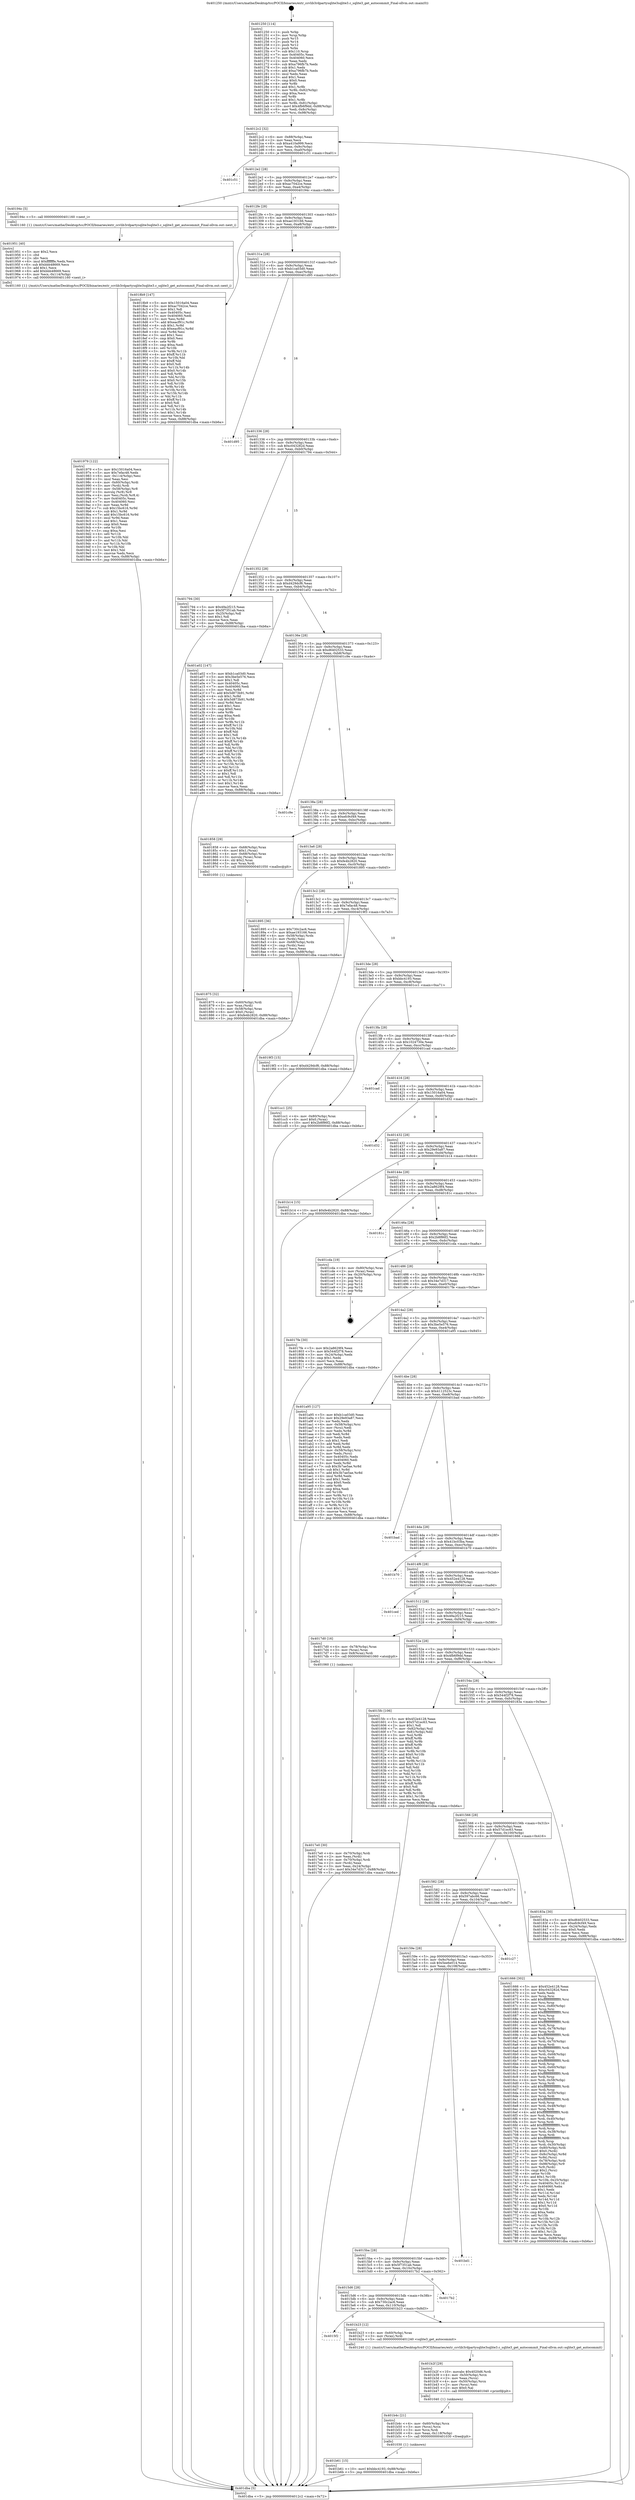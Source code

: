 digraph "0x401250" {
  label = "0x401250 (/mnt/c/Users/mathe/Desktop/tcc/POCII/binaries/extr_ccvlib3rdpartysqlite3sqlite3.c_sqlite3_get_autocommit_Final-ollvm.out::main(0))"
  labelloc = "t"
  node[shape=record]

  Entry [label="",width=0.3,height=0.3,shape=circle,fillcolor=black,style=filled]
  "0x4012c2" [label="{
     0x4012c2 [32]\l
     | [instrs]\l
     &nbsp;&nbsp;0x4012c2 \<+6\>: mov -0x88(%rbp),%eax\l
     &nbsp;&nbsp;0x4012c8 \<+2\>: mov %eax,%ecx\l
     &nbsp;&nbsp;0x4012ca \<+6\>: sub $0xa410a999,%ecx\l
     &nbsp;&nbsp;0x4012d0 \<+6\>: mov %eax,-0x9c(%rbp)\l
     &nbsp;&nbsp;0x4012d6 \<+6\>: mov %ecx,-0xa0(%rbp)\l
     &nbsp;&nbsp;0x4012dc \<+6\>: je 0000000000401c51 \<main+0xa01\>\l
  }"]
  "0x401c51" [label="{
     0x401c51\l
  }", style=dashed]
  "0x4012e2" [label="{
     0x4012e2 [28]\l
     | [instrs]\l
     &nbsp;&nbsp;0x4012e2 \<+5\>: jmp 00000000004012e7 \<main+0x97\>\l
     &nbsp;&nbsp;0x4012e7 \<+6\>: mov -0x9c(%rbp),%eax\l
     &nbsp;&nbsp;0x4012ed \<+5\>: sub $0xac7042ce,%eax\l
     &nbsp;&nbsp;0x4012f2 \<+6\>: mov %eax,-0xa4(%rbp)\l
     &nbsp;&nbsp;0x4012f8 \<+6\>: je 000000000040194c \<main+0x6fc\>\l
  }"]
  Exit [label="",width=0.3,height=0.3,shape=circle,fillcolor=black,style=filled,peripheries=2]
  "0x40194c" [label="{
     0x40194c [5]\l
     | [instrs]\l
     &nbsp;&nbsp;0x40194c \<+5\>: call 0000000000401160 \<next_i\>\l
     | [calls]\l
     &nbsp;&nbsp;0x401160 \{1\} (/mnt/c/Users/mathe/Desktop/tcc/POCII/binaries/extr_ccvlib3rdpartysqlite3sqlite3.c_sqlite3_get_autocommit_Final-ollvm.out::next_i)\l
  }"]
  "0x4012fe" [label="{
     0x4012fe [28]\l
     | [instrs]\l
     &nbsp;&nbsp;0x4012fe \<+5\>: jmp 0000000000401303 \<main+0xb3\>\l
     &nbsp;&nbsp;0x401303 \<+6\>: mov -0x9c(%rbp),%eax\l
     &nbsp;&nbsp;0x401309 \<+5\>: sub $0xae193166,%eax\l
     &nbsp;&nbsp;0x40130e \<+6\>: mov %eax,-0xa8(%rbp)\l
     &nbsp;&nbsp;0x401314 \<+6\>: je 00000000004018b9 \<main+0x669\>\l
  }"]
  "0x401b61" [label="{
     0x401b61 [15]\l
     | [instrs]\l
     &nbsp;&nbsp;0x401b61 \<+10\>: movl $0xbbc4193,-0x88(%rbp)\l
     &nbsp;&nbsp;0x401b6b \<+5\>: jmp 0000000000401dba \<main+0xb6a\>\l
  }"]
  "0x4018b9" [label="{
     0x4018b9 [147]\l
     | [instrs]\l
     &nbsp;&nbsp;0x4018b9 \<+5\>: mov $0x15016a04,%eax\l
     &nbsp;&nbsp;0x4018be \<+5\>: mov $0xac7042ce,%ecx\l
     &nbsp;&nbsp;0x4018c3 \<+2\>: mov $0x1,%dl\l
     &nbsp;&nbsp;0x4018c5 \<+7\>: mov 0x40405c,%esi\l
     &nbsp;&nbsp;0x4018cc \<+7\>: mov 0x404060,%edi\l
     &nbsp;&nbsp;0x4018d3 \<+3\>: mov %esi,%r8d\l
     &nbsp;&nbsp;0x4018d6 \<+7\>: add $0xeacf91c,%r8d\l
     &nbsp;&nbsp;0x4018dd \<+4\>: sub $0x1,%r8d\l
     &nbsp;&nbsp;0x4018e1 \<+7\>: sub $0xeacf91c,%r8d\l
     &nbsp;&nbsp;0x4018e8 \<+4\>: imul %r8d,%esi\l
     &nbsp;&nbsp;0x4018ec \<+3\>: and $0x1,%esi\l
     &nbsp;&nbsp;0x4018ef \<+3\>: cmp $0x0,%esi\l
     &nbsp;&nbsp;0x4018f2 \<+4\>: sete %r9b\l
     &nbsp;&nbsp;0x4018f6 \<+3\>: cmp $0xa,%edi\l
     &nbsp;&nbsp;0x4018f9 \<+4\>: setl %r10b\l
     &nbsp;&nbsp;0x4018fd \<+3\>: mov %r9b,%r11b\l
     &nbsp;&nbsp;0x401900 \<+4\>: xor $0xff,%r11b\l
     &nbsp;&nbsp;0x401904 \<+3\>: mov %r10b,%bl\l
     &nbsp;&nbsp;0x401907 \<+3\>: xor $0xff,%bl\l
     &nbsp;&nbsp;0x40190a \<+3\>: xor $0x0,%dl\l
     &nbsp;&nbsp;0x40190d \<+3\>: mov %r11b,%r14b\l
     &nbsp;&nbsp;0x401910 \<+4\>: and $0x0,%r14b\l
     &nbsp;&nbsp;0x401914 \<+3\>: and %dl,%r9b\l
     &nbsp;&nbsp;0x401917 \<+3\>: mov %bl,%r15b\l
     &nbsp;&nbsp;0x40191a \<+4\>: and $0x0,%r15b\l
     &nbsp;&nbsp;0x40191e \<+3\>: and %dl,%r10b\l
     &nbsp;&nbsp;0x401921 \<+3\>: or %r9b,%r14b\l
     &nbsp;&nbsp;0x401924 \<+3\>: or %r10b,%r15b\l
     &nbsp;&nbsp;0x401927 \<+3\>: xor %r15b,%r14b\l
     &nbsp;&nbsp;0x40192a \<+3\>: or %bl,%r11b\l
     &nbsp;&nbsp;0x40192d \<+4\>: xor $0xff,%r11b\l
     &nbsp;&nbsp;0x401931 \<+3\>: or $0x0,%dl\l
     &nbsp;&nbsp;0x401934 \<+3\>: and %dl,%r11b\l
     &nbsp;&nbsp;0x401937 \<+3\>: or %r11b,%r14b\l
     &nbsp;&nbsp;0x40193a \<+4\>: test $0x1,%r14b\l
     &nbsp;&nbsp;0x40193e \<+3\>: cmovne %ecx,%eax\l
     &nbsp;&nbsp;0x401941 \<+6\>: mov %eax,-0x88(%rbp)\l
     &nbsp;&nbsp;0x401947 \<+5\>: jmp 0000000000401dba \<main+0xb6a\>\l
  }"]
  "0x40131a" [label="{
     0x40131a [28]\l
     | [instrs]\l
     &nbsp;&nbsp;0x40131a \<+5\>: jmp 000000000040131f \<main+0xcf\>\l
     &nbsp;&nbsp;0x40131f \<+6\>: mov -0x9c(%rbp),%eax\l
     &nbsp;&nbsp;0x401325 \<+5\>: sub $0xb1ca03d0,%eax\l
     &nbsp;&nbsp;0x40132a \<+6\>: mov %eax,-0xac(%rbp)\l
     &nbsp;&nbsp;0x401330 \<+6\>: je 0000000000401d95 \<main+0xb45\>\l
  }"]
  "0x401b4c" [label="{
     0x401b4c [21]\l
     | [instrs]\l
     &nbsp;&nbsp;0x401b4c \<+4\>: mov -0x60(%rbp),%rcx\l
     &nbsp;&nbsp;0x401b50 \<+3\>: mov (%rcx),%rcx\l
     &nbsp;&nbsp;0x401b53 \<+3\>: mov %rcx,%rdi\l
     &nbsp;&nbsp;0x401b56 \<+6\>: mov %eax,-0x118(%rbp)\l
     &nbsp;&nbsp;0x401b5c \<+5\>: call 0000000000401030 \<free@plt\>\l
     | [calls]\l
     &nbsp;&nbsp;0x401030 \{1\} (unknown)\l
  }"]
  "0x401d95" [label="{
     0x401d95\l
  }", style=dashed]
  "0x401336" [label="{
     0x401336 [28]\l
     | [instrs]\l
     &nbsp;&nbsp;0x401336 \<+5\>: jmp 000000000040133b \<main+0xeb\>\l
     &nbsp;&nbsp;0x40133b \<+6\>: mov -0x9c(%rbp),%eax\l
     &nbsp;&nbsp;0x401341 \<+5\>: sub $0xc043282d,%eax\l
     &nbsp;&nbsp;0x401346 \<+6\>: mov %eax,-0xb0(%rbp)\l
     &nbsp;&nbsp;0x40134c \<+6\>: je 0000000000401794 \<main+0x544\>\l
  }"]
  "0x401b2f" [label="{
     0x401b2f [29]\l
     | [instrs]\l
     &nbsp;&nbsp;0x401b2f \<+10\>: movabs $0x4020d6,%rdi\l
     &nbsp;&nbsp;0x401b39 \<+4\>: mov -0x50(%rbp),%rcx\l
     &nbsp;&nbsp;0x401b3d \<+2\>: mov %eax,(%rcx)\l
     &nbsp;&nbsp;0x401b3f \<+4\>: mov -0x50(%rbp),%rcx\l
     &nbsp;&nbsp;0x401b43 \<+2\>: mov (%rcx),%esi\l
     &nbsp;&nbsp;0x401b45 \<+2\>: mov $0x0,%al\l
     &nbsp;&nbsp;0x401b47 \<+5\>: call 0000000000401040 \<printf@plt\>\l
     | [calls]\l
     &nbsp;&nbsp;0x401040 \{1\} (unknown)\l
  }"]
  "0x401794" [label="{
     0x401794 [30]\l
     | [instrs]\l
     &nbsp;&nbsp;0x401794 \<+5\>: mov $0x49a2f215,%eax\l
     &nbsp;&nbsp;0x401799 \<+5\>: mov $0x5f7351ab,%ecx\l
     &nbsp;&nbsp;0x40179e \<+3\>: mov -0x25(%rbp),%dl\l
     &nbsp;&nbsp;0x4017a1 \<+3\>: test $0x1,%dl\l
     &nbsp;&nbsp;0x4017a4 \<+3\>: cmovne %ecx,%eax\l
     &nbsp;&nbsp;0x4017a7 \<+6\>: mov %eax,-0x88(%rbp)\l
     &nbsp;&nbsp;0x4017ad \<+5\>: jmp 0000000000401dba \<main+0xb6a\>\l
  }"]
  "0x401352" [label="{
     0x401352 [28]\l
     | [instrs]\l
     &nbsp;&nbsp;0x401352 \<+5\>: jmp 0000000000401357 \<main+0x107\>\l
     &nbsp;&nbsp;0x401357 \<+6\>: mov -0x9c(%rbp),%eax\l
     &nbsp;&nbsp;0x40135d \<+5\>: sub $0xd429dcf6,%eax\l
     &nbsp;&nbsp;0x401362 \<+6\>: mov %eax,-0xb4(%rbp)\l
     &nbsp;&nbsp;0x401368 \<+6\>: je 0000000000401a02 \<main+0x7b2\>\l
  }"]
  "0x4015f2" [label="{
     0x4015f2\l
  }", style=dashed]
  "0x401a02" [label="{
     0x401a02 [147]\l
     | [instrs]\l
     &nbsp;&nbsp;0x401a02 \<+5\>: mov $0xb1ca03d0,%eax\l
     &nbsp;&nbsp;0x401a07 \<+5\>: mov $0x3be5e576,%ecx\l
     &nbsp;&nbsp;0x401a0c \<+2\>: mov $0x1,%dl\l
     &nbsp;&nbsp;0x401a0e \<+7\>: mov 0x40405c,%esi\l
     &nbsp;&nbsp;0x401a15 \<+7\>: mov 0x404060,%edi\l
     &nbsp;&nbsp;0x401a1c \<+3\>: mov %esi,%r8d\l
     &nbsp;&nbsp;0x401a1f \<+7\>: add $0x5d873b91,%r8d\l
     &nbsp;&nbsp;0x401a26 \<+4\>: sub $0x1,%r8d\l
     &nbsp;&nbsp;0x401a2a \<+7\>: sub $0x5d873b91,%r8d\l
     &nbsp;&nbsp;0x401a31 \<+4\>: imul %r8d,%esi\l
     &nbsp;&nbsp;0x401a35 \<+3\>: and $0x1,%esi\l
     &nbsp;&nbsp;0x401a38 \<+3\>: cmp $0x0,%esi\l
     &nbsp;&nbsp;0x401a3b \<+4\>: sete %r9b\l
     &nbsp;&nbsp;0x401a3f \<+3\>: cmp $0xa,%edi\l
     &nbsp;&nbsp;0x401a42 \<+4\>: setl %r10b\l
     &nbsp;&nbsp;0x401a46 \<+3\>: mov %r9b,%r11b\l
     &nbsp;&nbsp;0x401a49 \<+4\>: xor $0xff,%r11b\l
     &nbsp;&nbsp;0x401a4d \<+3\>: mov %r10b,%bl\l
     &nbsp;&nbsp;0x401a50 \<+3\>: xor $0xff,%bl\l
     &nbsp;&nbsp;0x401a53 \<+3\>: xor $0x1,%dl\l
     &nbsp;&nbsp;0x401a56 \<+3\>: mov %r11b,%r14b\l
     &nbsp;&nbsp;0x401a59 \<+4\>: and $0xff,%r14b\l
     &nbsp;&nbsp;0x401a5d \<+3\>: and %dl,%r9b\l
     &nbsp;&nbsp;0x401a60 \<+3\>: mov %bl,%r15b\l
     &nbsp;&nbsp;0x401a63 \<+4\>: and $0xff,%r15b\l
     &nbsp;&nbsp;0x401a67 \<+3\>: and %dl,%r10b\l
     &nbsp;&nbsp;0x401a6a \<+3\>: or %r9b,%r14b\l
     &nbsp;&nbsp;0x401a6d \<+3\>: or %r10b,%r15b\l
     &nbsp;&nbsp;0x401a70 \<+3\>: xor %r15b,%r14b\l
     &nbsp;&nbsp;0x401a73 \<+3\>: or %bl,%r11b\l
     &nbsp;&nbsp;0x401a76 \<+4\>: xor $0xff,%r11b\l
     &nbsp;&nbsp;0x401a7a \<+3\>: or $0x1,%dl\l
     &nbsp;&nbsp;0x401a7d \<+3\>: and %dl,%r11b\l
     &nbsp;&nbsp;0x401a80 \<+3\>: or %r11b,%r14b\l
     &nbsp;&nbsp;0x401a83 \<+4\>: test $0x1,%r14b\l
     &nbsp;&nbsp;0x401a87 \<+3\>: cmovne %ecx,%eax\l
     &nbsp;&nbsp;0x401a8a \<+6\>: mov %eax,-0x88(%rbp)\l
     &nbsp;&nbsp;0x401a90 \<+5\>: jmp 0000000000401dba \<main+0xb6a\>\l
  }"]
  "0x40136e" [label="{
     0x40136e [28]\l
     | [instrs]\l
     &nbsp;&nbsp;0x40136e \<+5\>: jmp 0000000000401373 \<main+0x123\>\l
     &nbsp;&nbsp;0x401373 \<+6\>: mov -0x9c(%rbp),%eax\l
     &nbsp;&nbsp;0x401379 \<+5\>: sub $0xd6402533,%eax\l
     &nbsp;&nbsp;0x40137e \<+6\>: mov %eax,-0xb8(%rbp)\l
     &nbsp;&nbsp;0x401384 \<+6\>: je 0000000000401c9e \<main+0xa4e\>\l
  }"]
  "0x401b23" [label="{
     0x401b23 [12]\l
     | [instrs]\l
     &nbsp;&nbsp;0x401b23 \<+4\>: mov -0x60(%rbp),%rax\l
     &nbsp;&nbsp;0x401b27 \<+3\>: mov (%rax),%rdi\l
     &nbsp;&nbsp;0x401b2a \<+5\>: call 0000000000401240 \<sqlite3_get_autocommit\>\l
     | [calls]\l
     &nbsp;&nbsp;0x401240 \{1\} (/mnt/c/Users/mathe/Desktop/tcc/POCII/binaries/extr_ccvlib3rdpartysqlite3sqlite3.c_sqlite3_get_autocommit_Final-ollvm.out::sqlite3_get_autocommit)\l
  }"]
  "0x401c9e" [label="{
     0x401c9e\l
  }", style=dashed]
  "0x40138a" [label="{
     0x40138a [28]\l
     | [instrs]\l
     &nbsp;&nbsp;0x40138a \<+5\>: jmp 000000000040138f \<main+0x13f\>\l
     &nbsp;&nbsp;0x40138f \<+6\>: mov -0x9c(%rbp),%eax\l
     &nbsp;&nbsp;0x401395 \<+5\>: sub $0xefc9cf49,%eax\l
     &nbsp;&nbsp;0x40139a \<+6\>: mov %eax,-0xbc(%rbp)\l
     &nbsp;&nbsp;0x4013a0 \<+6\>: je 0000000000401858 \<main+0x608\>\l
  }"]
  "0x4015d6" [label="{
     0x4015d6 [28]\l
     | [instrs]\l
     &nbsp;&nbsp;0x4015d6 \<+5\>: jmp 00000000004015db \<main+0x38b\>\l
     &nbsp;&nbsp;0x4015db \<+6\>: mov -0x9c(%rbp),%eax\l
     &nbsp;&nbsp;0x4015e1 \<+5\>: sub $0x730c2ac6,%eax\l
     &nbsp;&nbsp;0x4015e6 \<+6\>: mov %eax,-0x110(%rbp)\l
     &nbsp;&nbsp;0x4015ec \<+6\>: je 0000000000401b23 \<main+0x8d3\>\l
  }"]
  "0x401858" [label="{
     0x401858 [29]\l
     | [instrs]\l
     &nbsp;&nbsp;0x401858 \<+4\>: mov -0x68(%rbp),%rax\l
     &nbsp;&nbsp;0x40185c \<+6\>: movl $0x1,(%rax)\l
     &nbsp;&nbsp;0x401862 \<+4\>: mov -0x68(%rbp),%rax\l
     &nbsp;&nbsp;0x401866 \<+3\>: movslq (%rax),%rax\l
     &nbsp;&nbsp;0x401869 \<+4\>: shl $0x2,%rax\l
     &nbsp;&nbsp;0x40186d \<+3\>: mov %rax,%rdi\l
     &nbsp;&nbsp;0x401870 \<+5\>: call 0000000000401050 \<malloc@plt\>\l
     | [calls]\l
     &nbsp;&nbsp;0x401050 \{1\} (unknown)\l
  }"]
  "0x4013a6" [label="{
     0x4013a6 [28]\l
     | [instrs]\l
     &nbsp;&nbsp;0x4013a6 \<+5\>: jmp 00000000004013ab \<main+0x15b\>\l
     &nbsp;&nbsp;0x4013ab \<+6\>: mov -0x9c(%rbp),%eax\l
     &nbsp;&nbsp;0x4013b1 \<+5\>: sub $0xfe4b2820,%eax\l
     &nbsp;&nbsp;0x4013b6 \<+6\>: mov %eax,-0xc0(%rbp)\l
     &nbsp;&nbsp;0x4013bc \<+6\>: je 0000000000401895 \<main+0x645\>\l
  }"]
  "0x4017b2" [label="{
     0x4017b2\l
  }", style=dashed]
  "0x401895" [label="{
     0x401895 [36]\l
     | [instrs]\l
     &nbsp;&nbsp;0x401895 \<+5\>: mov $0x730c2ac6,%eax\l
     &nbsp;&nbsp;0x40189a \<+5\>: mov $0xae193166,%ecx\l
     &nbsp;&nbsp;0x40189f \<+4\>: mov -0x58(%rbp),%rdx\l
     &nbsp;&nbsp;0x4018a3 \<+2\>: mov (%rdx),%esi\l
     &nbsp;&nbsp;0x4018a5 \<+4\>: mov -0x68(%rbp),%rdx\l
     &nbsp;&nbsp;0x4018a9 \<+2\>: cmp (%rdx),%esi\l
     &nbsp;&nbsp;0x4018ab \<+3\>: cmovl %ecx,%eax\l
     &nbsp;&nbsp;0x4018ae \<+6\>: mov %eax,-0x88(%rbp)\l
     &nbsp;&nbsp;0x4018b4 \<+5\>: jmp 0000000000401dba \<main+0xb6a\>\l
  }"]
  "0x4013c2" [label="{
     0x4013c2 [28]\l
     | [instrs]\l
     &nbsp;&nbsp;0x4013c2 \<+5\>: jmp 00000000004013c7 \<main+0x177\>\l
     &nbsp;&nbsp;0x4013c7 \<+6\>: mov -0x9c(%rbp),%eax\l
     &nbsp;&nbsp;0x4013cd \<+5\>: sub $0x7efac48,%eax\l
     &nbsp;&nbsp;0x4013d2 \<+6\>: mov %eax,-0xc4(%rbp)\l
     &nbsp;&nbsp;0x4013d8 \<+6\>: je 00000000004019f3 \<main+0x7a3\>\l
  }"]
  "0x4015ba" [label="{
     0x4015ba [28]\l
     | [instrs]\l
     &nbsp;&nbsp;0x4015ba \<+5\>: jmp 00000000004015bf \<main+0x36f\>\l
     &nbsp;&nbsp;0x4015bf \<+6\>: mov -0x9c(%rbp),%eax\l
     &nbsp;&nbsp;0x4015c5 \<+5\>: sub $0x5f7351ab,%eax\l
     &nbsp;&nbsp;0x4015ca \<+6\>: mov %eax,-0x10c(%rbp)\l
     &nbsp;&nbsp;0x4015d0 \<+6\>: je 00000000004017b2 \<main+0x562\>\l
  }"]
  "0x4019f3" [label="{
     0x4019f3 [15]\l
     | [instrs]\l
     &nbsp;&nbsp;0x4019f3 \<+10\>: movl $0xd429dcf6,-0x88(%rbp)\l
     &nbsp;&nbsp;0x4019fd \<+5\>: jmp 0000000000401dba \<main+0xb6a\>\l
  }"]
  "0x4013de" [label="{
     0x4013de [28]\l
     | [instrs]\l
     &nbsp;&nbsp;0x4013de \<+5\>: jmp 00000000004013e3 \<main+0x193\>\l
     &nbsp;&nbsp;0x4013e3 \<+6\>: mov -0x9c(%rbp),%eax\l
     &nbsp;&nbsp;0x4013e9 \<+5\>: sub $0xbbc4193,%eax\l
     &nbsp;&nbsp;0x4013ee \<+6\>: mov %eax,-0xc8(%rbp)\l
     &nbsp;&nbsp;0x4013f4 \<+6\>: je 0000000000401cc1 \<main+0xa71\>\l
  }"]
  "0x401bd1" [label="{
     0x401bd1\l
  }", style=dashed]
  "0x401cc1" [label="{
     0x401cc1 [25]\l
     | [instrs]\l
     &nbsp;&nbsp;0x401cc1 \<+4\>: mov -0x80(%rbp),%rax\l
     &nbsp;&nbsp;0x401cc5 \<+6\>: movl $0x0,(%rax)\l
     &nbsp;&nbsp;0x401ccb \<+10\>: movl $0x2b8f86f2,-0x88(%rbp)\l
     &nbsp;&nbsp;0x401cd5 \<+5\>: jmp 0000000000401dba \<main+0xb6a\>\l
  }"]
  "0x4013fa" [label="{
     0x4013fa [28]\l
     | [instrs]\l
     &nbsp;&nbsp;0x4013fa \<+5\>: jmp 00000000004013ff \<main+0x1af\>\l
     &nbsp;&nbsp;0x4013ff \<+6\>: mov -0x9c(%rbp),%eax\l
     &nbsp;&nbsp;0x401405 \<+5\>: sub $0x1024730e,%eax\l
     &nbsp;&nbsp;0x40140a \<+6\>: mov %eax,-0xcc(%rbp)\l
     &nbsp;&nbsp;0x401410 \<+6\>: je 0000000000401cad \<main+0xa5d\>\l
  }"]
  "0x40159e" [label="{
     0x40159e [28]\l
     | [instrs]\l
     &nbsp;&nbsp;0x40159e \<+5\>: jmp 00000000004015a3 \<main+0x353\>\l
     &nbsp;&nbsp;0x4015a3 \<+6\>: mov -0x9c(%rbp),%eax\l
     &nbsp;&nbsp;0x4015a9 \<+5\>: sub $0x5ee6e014,%eax\l
     &nbsp;&nbsp;0x4015ae \<+6\>: mov %eax,-0x108(%rbp)\l
     &nbsp;&nbsp;0x4015b4 \<+6\>: je 0000000000401bd1 \<main+0x981\>\l
  }"]
  "0x401cad" [label="{
     0x401cad\l
  }", style=dashed]
  "0x401416" [label="{
     0x401416 [28]\l
     | [instrs]\l
     &nbsp;&nbsp;0x401416 \<+5\>: jmp 000000000040141b \<main+0x1cb\>\l
     &nbsp;&nbsp;0x40141b \<+6\>: mov -0x9c(%rbp),%eax\l
     &nbsp;&nbsp;0x401421 \<+5\>: sub $0x15016a04,%eax\l
     &nbsp;&nbsp;0x401426 \<+6\>: mov %eax,-0xd0(%rbp)\l
     &nbsp;&nbsp;0x40142c \<+6\>: je 0000000000401d32 \<main+0xae2\>\l
  }"]
  "0x401c27" [label="{
     0x401c27\l
  }", style=dashed]
  "0x401d32" [label="{
     0x401d32\l
  }", style=dashed]
  "0x401432" [label="{
     0x401432 [28]\l
     | [instrs]\l
     &nbsp;&nbsp;0x401432 \<+5\>: jmp 0000000000401437 \<main+0x1e7\>\l
     &nbsp;&nbsp;0x401437 \<+6\>: mov -0x9c(%rbp),%eax\l
     &nbsp;&nbsp;0x40143d \<+5\>: sub $0x29e93a87,%eax\l
     &nbsp;&nbsp;0x401442 \<+6\>: mov %eax,-0xd4(%rbp)\l
     &nbsp;&nbsp;0x401448 \<+6\>: je 0000000000401b14 \<main+0x8c4\>\l
  }"]
  "0x401979" [label="{
     0x401979 [122]\l
     | [instrs]\l
     &nbsp;&nbsp;0x401979 \<+5\>: mov $0x15016a04,%ecx\l
     &nbsp;&nbsp;0x40197e \<+5\>: mov $0x7efac48,%edx\l
     &nbsp;&nbsp;0x401983 \<+6\>: mov -0x114(%rbp),%esi\l
     &nbsp;&nbsp;0x401989 \<+3\>: imul %eax,%esi\l
     &nbsp;&nbsp;0x40198c \<+4\>: mov -0x60(%rbp),%rdi\l
     &nbsp;&nbsp;0x401990 \<+3\>: mov (%rdi),%rdi\l
     &nbsp;&nbsp;0x401993 \<+4\>: mov -0x58(%rbp),%r8\l
     &nbsp;&nbsp;0x401997 \<+3\>: movslq (%r8),%r8\l
     &nbsp;&nbsp;0x40199a \<+4\>: mov %esi,(%rdi,%r8,4)\l
     &nbsp;&nbsp;0x40199e \<+7\>: mov 0x40405c,%eax\l
     &nbsp;&nbsp;0x4019a5 \<+7\>: mov 0x404060,%esi\l
     &nbsp;&nbsp;0x4019ac \<+3\>: mov %eax,%r9d\l
     &nbsp;&nbsp;0x4019af \<+7\>: sub $0x15bc616,%r9d\l
     &nbsp;&nbsp;0x4019b6 \<+4\>: sub $0x1,%r9d\l
     &nbsp;&nbsp;0x4019ba \<+7\>: add $0x15bc616,%r9d\l
     &nbsp;&nbsp;0x4019c1 \<+4\>: imul %r9d,%eax\l
     &nbsp;&nbsp;0x4019c5 \<+3\>: and $0x1,%eax\l
     &nbsp;&nbsp;0x4019c8 \<+3\>: cmp $0x0,%eax\l
     &nbsp;&nbsp;0x4019cb \<+4\>: sete %r10b\l
     &nbsp;&nbsp;0x4019cf \<+3\>: cmp $0xa,%esi\l
     &nbsp;&nbsp;0x4019d2 \<+4\>: setl %r11b\l
     &nbsp;&nbsp;0x4019d6 \<+3\>: mov %r10b,%bl\l
     &nbsp;&nbsp;0x4019d9 \<+3\>: and %r11b,%bl\l
     &nbsp;&nbsp;0x4019dc \<+3\>: xor %r11b,%r10b\l
     &nbsp;&nbsp;0x4019df \<+3\>: or %r10b,%bl\l
     &nbsp;&nbsp;0x4019e2 \<+3\>: test $0x1,%bl\l
     &nbsp;&nbsp;0x4019e5 \<+3\>: cmovne %edx,%ecx\l
     &nbsp;&nbsp;0x4019e8 \<+6\>: mov %ecx,-0x88(%rbp)\l
     &nbsp;&nbsp;0x4019ee \<+5\>: jmp 0000000000401dba \<main+0xb6a\>\l
  }"]
  "0x401b14" [label="{
     0x401b14 [15]\l
     | [instrs]\l
     &nbsp;&nbsp;0x401b14 \<+10\>: movl $0xfe4b2820,-0x88(%rbp)\l
     &nbsp;&nbsp;0x401b1e \<+5\>: jmp 0000000000401dba \<main+0xb6a\>\l
  }"]
  "0x40144e" [label="{
     0x40144e [28]\l
     | [instrs]\l
     &nbsp;&nbsp;0x40144e \<+5\>: jmp 0000000000401453 \<main+0x203\>\l
     &nbsp;&nbsp;0x401453 \<+6\>: mov -0x9c(%rbp),%eax\l
     &nbsp;&nbsp;0x401459 \<+5\>: sub $0x2a8629f4,%eax\l
     &nbsp;&nbsp;0x40145e \<+6\>: mov %eax,-0xd8(%rbp)\l
     &nbsp;&nbsp;0x401464 \<+6\>: je 000000000040181c \<main+0x5cc\>\l
  }"]
  "0x401951" [label="{
     0x401951 [40]\l
     | [instrs]\l
     &nbsp;&nbsp;0x401951 \<+5\>: mov $0x2,%ecx\l
     &nbsp;&nbsp;0x401956 \<+1\>: cltd\l
     &nbsp;&nbsp;0x401957 \<+2\>: idiv %ecx\l
     &nbsp;&nbsp;0x401959 \<+6\>: imul $0xfffffffe,%edx,%ecx\l
     &nbsp;&nbsp;0x40195f \<+6\>: sub $0xbbb48669,%ecx\l
     &nbsp;&nbsp;0x401965 \<+3\>: add $0x1,%ecx\l
     &nbsp;&nbsp;0x401968 \<+6\>: add $0xbbb48669,%ecx\l
     &nbsp;&nbsp;0x40196e \<+6\>: mov %ecx,-0x114(%rbp)\l
     &nbsp;&nbsp;0x401974 \<+5\>: call 0000000000401160 \<next_i\>\l
     | [calls]\l
     &nbsp;&nbsp;0x401160 \{1\} (/mnt/c/Users/mathe/Desktop/tcc/POCII/binaries/extr_ccvlib3rdpartysqlite3sqlite3.c_sqlite3_get_autocommit_Final-ollvm.out::next_i)\l
  }"]
  "0x40181c" [label="{
     0x40181c\l
  }", style=dashed]
  "0x40146a" [label="{
     0x40146a [28]\l
     | [instrs]\l
     &nbsp;&nbsp;0x40146a \<+5\>: jmp 000000000040146f \<main+0x21f\>\l
     &nbsp;&nbsp;0x40146f \<+6\>: mov -0x9c(%rbp),%eax\l
     &nbsp;&nbsp;0x401475 \<+5\>: sub $0x2b8f86f2,%eax\l
     &nbsp;&nbsp;0x40147a \<+6\>: mov %eax,-0xdc(%rbp)\l
     &nbsp;&nbsp;0x401480 \<+6\>: je 0000000000401cda \<main+0xa8a\>\l
  }"]
  "0x401875" [label="{
     0x401875 [32]\l
     | [instrs]\l
     &nbsp;&nbsp;0x401875 \<+4\>: mov -0x60(%rbp),%rdi\l
     &nbsp;&nbsp;0x401879 \<+3\>: mov %rax,(%rdi)\l
     &nbsp;&nbsp;0x40187c \<+4\>: mov -0x58(%rbp),%rax\l
     &nbsp;&nbsp;0x401880 \<+6\>: movl $0x0,(%rax)\l
     &nbsp;&nbsp;0x401886 \<+10\>: movl $0xfe4b2820,-0x88(%rbp)\l
     &nbsp;&nbsp;0x401890 \<+5\>: jmp 0000000000401dba \<main+0xb6a\>\l
  }"]
  "0x401cda" [label="{
     0x401cda [19]\l
     | [instrs]\l
     &nbsp;&nbsp;0x401cda \<+4\>: mov -0x80(%rbp),%rax\l
     &nbsp;&nbsp;0x401cde \<+2\>: mov (%rax),%eax\l
     &nbsp;&nbsp;0x401ce0 \<+4\>: lea -0x20(%rbp),%rsp\l
     &nbsp;&nbsp;0x401ce4 \<+1\>: pop %rbx\l
     &nbsp;&nbsp;0x401ce5 \<+2\>: pop %r12\l
     &nbsp;&nbsp;0x401ce7 \<+2\>: pop %r14\l
     &nbsp;&nbsp;0x401ce9 \<+2\>: pop %r15\l
     &nbsp;&nbsp;0x401ceb \<+1\>: pop %rbp\l
     &nbsp;&nbsp;0x401cec \<+1\>: ret\l
  }"]
  "0x401486" [label="{
     0x401486 [28]\l
     | [instrs]\l
     &nbsp;&nbsp;0x401486 \<+5\>: jmp 000000000040148b \<main+0x23b\>\l
     &nbsp;&nbsp;0x40148b \<+6\>: mov -0x9c(%rbp),%eax\l
     &nbsp;&nbsp;0x401491 \<+5\>: sub $0x34e7d317,%eax\l
     &nbsp;&nbsp;0x401496 \<+6\>: mov %eax,-0xe0(%rbp)\l
     &nbsp;&nbsp;0x40149c \<+6\>: je 00000000004017fe \<main+0x5ae\>\l
  }"]
  "0x4017e0" [label="{
     0x4017e0 [30]\l
     | [instrs]\l
     &nbsp;&nbsp;0x4017e0 \<+4\>: mov -0x70(%rbp),%rdi\l
     &nbsp;&nbsp;0x4017e4 \<+2\>: mov %eax,(%rdi)\l
     &nbsp;&nbsp;0x4017e6 \<+4\>: mov -0x70(%rbp),%rdi\l
     &nbsp;&nbsp;0x4017ea \<+2\>: mov (%rdi),%eax\l
     &nbsp;&nbsp;0x4017ec \<+3\>: mov %eax,-0x24(%rbp)\l
     &nbsp;&nbsp;0x4017ef \<+10\>: movl $0x34e7d317,-0x88(%rbp)\l
     &nbsp;&nbsp;0x4017f9 \<+5\>: jmp 0000000000401dba \<main+0xb6a\>\l
  }"]
  "0x4017fe" [label="{
     0x4017fe [30]\l
     | [instrs]\l
     &nbsp;&nbsp;0x4017fe \<+5\>: mov $0x2a8629f4,%eax\l
     &nbsp;&nbsp;0x401803 \<+5\>: mov $0x544f2f78,%ecx\l
     &nbsp;&nbsp;0x401808 \<+3\>: mov -0x24(%rbp),%edx\l
     &nbsp;&nbsp;0x40180b \<+3\>: cmp $0x1,%edx\l
     &nbsp;&nbsp;0x40180e \<+3\>: cmovl %ecx,%eax\l
     &nbsp;&nbsp;0x401811 \<+6\>: mov %eax,-0x88(%rbp)\l
     &nbsp;&nbsp;0x401817 \<+5\>: jmp 0000000000401dba \<main+0xb6a\>\l
  }"]
  "0x4014a2" [label="{
     0x4014a2 [28]\l
     | [instrs]\l
     &nbsp;&nbsp;0x4014a2 \<+5\>: jmp 00000000004014a7 \<main+0x257\>\l
     &nbsp;&nbsp;0x4014a7 \<+6\>: mov -0x9c(%rbp),%eax\l
     &nbsp;&nbsp;0x4014ad \<+5\>: sub $0x3be5e576,%eax\l
     &nbsp;&nbsp;0x4014b2 \<+6\>: mov %eax,-0xe4(%rbp)\l
     &nbsp;&nbsp;0x4014b8 \<+6\>: je 0000000000401a95 \<main+0x845\>\l
  }"]
  "0x401582" [label="{
     0x401582 [28]\l
     | [instrs]\l
     &nbsp;&nbsp;0x401582 \<+5\>: jmp 0000000000401587 \<main+0x337\>\l
     &nbsp;&nbsp;0x401587 \<+6\>: mov -0x9c(%rbp),%eax\l
     &nbsp;&nbsp;0x40158d \<+5\>: sub $0x597abc66,%eax\l
     &nbsp;&nbsp;0x401592 \<+6\>: mov %eax,-0x104(%rbp)\l
     &nbsp;&nbsp;0x401598 \<+6\>: je 0000000000401c27 \<main+0x9d7\>\l
  }"]
  "0x401a95" [label="{
     0x401a95 [127]\l
     | [instrs]\l
     &nbsp;&nbsp;0x401a95 \<+5\>: mov $0xb1ca03d0,%eax\l
     &nbsp;&nbsp;0x401a9a \<+5\>: mov $0x29e93a87,%ecx\l
     &nbsp;&nbsp;0x401a9f \<+2\>: xor %edx,%edx\l
     &nbsp;&nbsp;0x401aa1 \<+4\>: mov -0x58(%rbp),%rsi\l
     &nbsp;&nbsp;0x401aa5 \<+2\>: mov (%rsi),%edi\l
     &nbsp;&nbsp;0x401aa7 \<+3\>: mov %edx,%r8d\l
     &nbsp;&nbsp;0x401aaa \<+3\>: sub %edi,%r8d\l
     &nbsp;&nbsp;0x401aad \<+2\>: mov %edx,%edi\l
     &nbsp;&nbsp;0x401aaf \<+3\>: sub $0x1,%edi\l
     &nbsp;&nbsp;0x401ab2 \<+3\>: add %edi,%r8d\l
     &nbsp;&nbsp;0x401ab5 \<+3\>: sub %r8d,%edx\l
     &nbsp;&nbsp;0x401ab8 \<+4\>: mov -0x58(%rbp),%rsi\l
     &nbsp;&nbsp;0x401abc \<+2\>: mov %edx,(%rsi)\l
     &nbsp;&nbsp;0x401abe \<+7\>: mov 0x40405c,%edx\l
     &nbsp;&nbsp;0x401ac5 \<+7\>: mov 0x404060,%edi\l
     &nbsp;&nbsp;0x401acc \<+3\>: mov %edx,%r8d\l
     &nbsp;&nbsp;0x401acf \<+7\>: sub $0x3b7ae5ae,%r8d\l
     &nbsp;&nbsp;0x401ad6 \<+4\>: sub $0x1,%r8d\l
     &nbsp;&nbsp;0x401ada \<+7\>: add $0x3b7ae5ae,%r8d\l
     &nbsp;&nbsp;0x401ae1 \<+4\>: imul %r8d,%edx\l
     &nbsp;&nbsp;0x401ae5 \<+3\>: and $0x1,%edx\l
     &nbsp;&nbsp;0x401ae8 \<+3\>: cmp $0x0,%edx\l
     &nbsp;&nbsp;0x401aeb \<+4\>: sete %r9b\l
     &nbsp;&nbsp;0x401aef \<+3\>: cmp $0xa,%edi\l
     &nbsp;&nbsp;0x401af2 \<+4\>: setl %r10b\l
     &nbsp;&nbsp;0x401af6 \<+3\>: mov %r9b,%r11b\l
     &nbsp;&nbsp;0x401af9 \<+3\>: and %r10b,%r11b\l
     &nbsp;&nbsp;0x401afc \<+3\>: xor %r10b,%r9b\l
     &nbsp;&nbsp;0x401aff \<+3\>: or %r9b,%r11b\l
     &nbsp;&nbsp;0x401b02 \<+4\>: test $0x1,%r11b\l
     &nbsp;&nbsp;0x401b06 \<+3\>: cmovne %ecx,%eax\l
     &nbsp;&nbsp;0x401b09 \<+6\>: mov %eax,-0x88(%rbp)\l
     &nbsp;&nbsp;0x401b0f \<+5\>: jmp 0000000000401dba \<main+0xb6a\>\l
  }"]
  "0x4014be" [label="{
     0x4014be [28]\l
     | [instrs]\l
     &nbsp;&nbsp;0x4014be \<+5\>: jmp 00000000004014c3 \<main+0x273\>\l
     &nbsp;&nbsp;0x4014c3 \<+6\>: mov -0x9c(%rbp),%eax\l
     &nbsp;&nbsp;0x4014c9 \<+5\>: sub $0x4112523c,%eax\l
     &nbsp;&nbsp;0x4014ce \<+6\>: mov %eax,-0xe8(%rbp)\l
     &nbsp;&nbsp;0x4014d4 \<+6\>: je 0000000000401bad \<main+0x95d\>\l
  }"]
  "0x401666" [label="{
     0x401666 [302]\l
     | [instrs]\l
     &nbsp;&nbsp;0x401666 \<+5\>: mov $0x452e4128,%eax\l
     &nbsp;&nbsp;0x40166b \<+5\>: mov $0xc043282d,%ecx\l
     &nbsp;&nbsp;0x401670 \<+2\>: xor %edx,%edx\l
     &nbsp;&nbsp;0x401672 \<+3\>: mov %rsp,%rsi\l
     &nbsp;&nbsp;0x401675 \<+4\>: add $0xfffffffffffffff0,%rsi\l
     &nbsp;&nbsp;0x401679 \<+3\>: mov %rsi,%rsp\l
     &nbsp;&nbsp;0x40167c \<+4\>: mov %rsi,-0x80(%rbp)\l
     &nbsp;&nbsp;0x401680 \<+3\>: mov %rsp,%rsi\l
     &nbsp;&nbsp;0x401683 \<+4\>: add $0xfffffffffffffff0,%rsi\l
     &nbsp;&nbsp;0x401687 \<+3\>: mov %rsi,%rsp\l
     &nbsp;&nbsp;0x40168a \<+3\>: mov %rsp,%rdi\l
     &nbsp;&nbsp;0x40168d \<+4\>: add $0xfffffffffffffff0,%rdi\l
     &nbsp;&nbsp;0x401691 \<+3\>: mov %rdi,%rsp\l
     &nbsp;&nbsp;0x401694 \<+4\>: mov %rdi,-0x78(%rbp)\l
     &nbsp;&nbsp;0x401698 \<+3\>: mov %rsp,%rdi\l
     &nbsp;&nbsp;0x40169b \<+4\>: add $0xfffffffffffffff0,%rdi\l
     &nbsp;&nbsp;0x40169f \<+3\>: mov %rdi,%rsp\l
     &nbsp;&nbsp;0x4016a2 \<+4\>: mov %rdi,-0x70(%rbp)\l
     &nbsp;&nbsp;0x4016a6 \<+3\>: mov %rsp,%rdi\l
     &nbsp;&nbsp;0x4016a9 \<+4\>: add $0xfffffffffffffff0,%rdi\l
     &nbsp;&nbsp;0x4016ad \<+3\>: mov %rdi,%rsp\l
     &nbsp;&nbsp;0x4016b0 \<+4\>: mov %rdi,-0x68(%rbp)\l
     &nbsp;&nbsp;0x4016b4 \<+3\>: mov %rsp,%rdi\l
     &nbsp;&nbsp;0x4016b7 \<+4\>: add $0xfffffffffffffff0,%rdi\l
     &nbsp;&nbsp;0x4016bb \<+3\>: mov %rdi,%rsp\l
     &nbsp;&nbsp;0x4016be \<+4\>: mov %rdi,-0x60(%rbp)\l
     &nbsp;&nbsp;0x4016c2 \<+3\>: mov %rsp,%rdi\l
     &nbsp;&nbsp;0x4016c5 \<+4\>: add $0xfffffffffffffff0,%rdi\l
     &nbsp;&nbsp;0x4016c9 \<+3\>: mov %rdi,%rsp\l
     &nbsp;&nbsp;0x4016cc \<+4\>: mov %rdi,-0x58(%rbp)\l
     &nbsp;&nbsp;0x4016d0 \<+3\>: mov %rsp,%rdi\l
     &nbsp;&nbsp;0x4016d3 \<+4\>: add $0xfffffffffffffff0,%rdi\l
     &nbsp;&nbsp;0x4016d7 \<+3\>: mov %rdi,%rsp\l
     &nbsp;&nbsp;0x4016da \<+4\>: mov %rdi,-0x50(%rbp)\l
     &nbsp;&nbsp;0x4016de \<+3\>: mov %rsp,%rdi\l
     &nbsp;&nbsp;0x4016e1 \<+4\>: add $0xfffffffffffffff0,%rdi\l
     &nbsp;&nbsp;0x4016e5 \<+3\>: mov %rdi,%rsp\l
     &nbsp;&nbsp;0x4016e8 \<+4\>: mov %rdi,-0x48(%rbp)\l
     &nbsp;&nbsp;0x4016ec \<+3\>: mov %rsp,%rdi\l
     &nbsp;&nbsp;0x4016ef \<+4\>: add $0xfffffffffffffff0,%rdi\l
     &nbsp;&nbsp;0x4016f3 \<+3\>: mov %rdi,%rsp\l
     &nbsp;&nbsp;0x4016f6 \<+4\>: mov %rdi,-0x40(%rbp)\l
     &nbsp;&nbsp;0x4016fa \<+3\>: mov %rsp,%rdi\l
     &nbsp;&nbsp;0x4016fd \<+4\>: add $0xfffffffffffffff0,%rdi\l
     &nbsp;&nbsp;0x401701 \<+3\>: mov %rdi,%rsp\l
     &nbsp;&nbsp;0x401704 \<+4\>: mov %rdi,-0x38(%rbp)\l
     &nbsp;&nbsp;0x401708 \<+3\>: mov %rsp,%rdi\l
     &nbsp;&nbsp;0x40170b \<+4\>: add $0xfffffffffffffff0,%rdi\l
     &nbsp;&nbsp;0x40170f \<+3\>: mov %rdi,%rsp\l
     &nbsp;&nbsp;0x401712 \<+4\>: mov %rdi,-0x30(%rbp)\l
     &nbsp;&nbsp;0x401716 \<+4\>: mov -0x80(%rbp),%rdi\l
     &nbsp;&nbsp;0x40171a \<+6\>: movl $0x0,(%rdi)\l
     &nbsp;&nbsp;0x401720 \<+7\>: mov -0x8c(%rbp),%r8d\l
     &nbsp;&nbsp;0x401727 \<+3\>: mov %r8d,(%rsi)\l
     &nbsp;&nbsp;0x40172a \<+4\>: mov -0x78(%rbp),%rdi\l
     &nbsp;&nbsp;0x40172e \<+7\>: mov -0x98(%rbp),%r9\l
     &nbsp;&nbsp;0x401735 \<+3\>: mov %r9,(%rdi)\l
     &nbsp;&nbsp;0x401738 \<+3\>: cmpl $0x2,(%rsi)\l
     &nbsp;&nbsp;0x40173b \<+4\>: setne %r10b\l
     &nbsp;&nbsp;0x40173f \<+4\>: and $0x1,%r10b\l
     &nbsp;&nbsp;0x401743 \<+4\>: mov %r10b,-0x25(%rbp)\l
     &nbsp;&nbsp;0x401747 \<+8\>: mov 0x40405c,%r11d\l
     &nbsp;&nbsp;0x40174f \<+7\>: mov 0x404060,%ebx\l
     &nbsp;&nbsp;0x401756 \<+3\>: sub $0x1,%edx\l
     &nbsp;&nbsp;0x401759 \<+3\>: mov %r11d,%r14d\l
     &nbsp;&nbsp;0x40175c \<+3\>: add %edx,%r14d\l
     &nbsp;&nbsp;0x40175f \<+4\>: imul %r14d,%r11d\l
     &nbsp;&nbsp;0x401763 \<+4\>: and $0x1,%r11d\l
     &nbsp;&nbsp;0x401767 \<+4\>: cmp $0x0,%r11d\l
     &nbsp;&nbsp;0x40176b \<+4\>: sete %r10b\l
     &nbsp;&nbsp;0x40176f \<+3\>: cmp $0xa,%ebx\l
     &nbsp;&nbsp;0x401772 \<+4\>: setl %r15b\l
     &nbsp;&nbsp;0x401776 \<+3\>: mov %r10b,%r12b\l
     &nbsp;&nbsp;0x401779 \<+3\>: and %r15b,%r12b\l
     &nbsp;&nbsp;0x40177c \<+3\>: xor %r15b,%r10b\l
     &nbsp;&nbsp;0x40177f \<+3\>: or %r10b,%r12b\l
     &nbsp;&nbsp;0x401782 \<+4\>: test $0x1,%r12b\l
     &nbsp;&nbsp;0x401786 \<+3\>: cmovne %ecx,%eax\l
     &nbsp;&nbsp;0x401789 \<+6\>: mov %eax,-0x88(%rbp)\l
     &nbsp;&nbsp;0x40178f \<+5\>: jmp 0000000000401dba \<main+0xb6a\>\l
  }"]
  "0x401bad" [label="{
     0x401bad\l
  }", style=dashed]
  "0x4014da" [label="{
     0x4014da [28]\l
     | [instrs]\l
     &nbsp;&nbsp;0x4014da \<+5\>: jmp 00000000004014df \<main+0x28f\>\l
     &nbsp;&nbsp;0x4014df \<+6\>: mov -0x9c(%rbp),%eax\l
     &nbsp;&nbsp;0x4014e5 \<+5\>: sub $0x41bc03ba,%eax\l
     &nbsp;&nbsp;0x4014ea \<+6\>: mov %eax,-0xec(%rbp)\l
     &nbsp;&nbsp;0x4014f0 \<+6\>: je 0000000000401b70 \<main+0x920\>\l
  }"]
  "0x401566" [label="{
     0x401566 [28]\l
     | [instrs]\l
     &nbsp;&nbsp;0x401566 \<+5\>: jmp 000000000040156b \<main+0x31b\>\l
     &nbsp;&nbsp;0x40156b \<+6\>: mov -0x9c(%rbp),%eax\l
     &nbsp;&nbsp;0x401571 \<+5\>: sub $0x57d1ec63,%eax\l
     &nbsp;&nbsp;0x401576 \<+6\>: mov %eax,-0x100(%rbp)\l
     &nbsp;&nbsp;0x40157c \<+6\>: je 0000000000401666 \<main+0x416\>\l
  }"]
  "0x401b70" [label="{
     0x401b70\l
  }", style=dashed]
  "0x4014f6" [label="{
     0x4014f6 [28]\l
     | [instrs]\l
     &nbsp;&nbsp;0x4014f6 \<+5\>: jmp 00000000004014fb \<main+0x2ab\>\l
     &nbsp;&nbsp;0x4014fb \<+6\>: mov -0x9c(%rbp),%eax\l
     &nbsp;&nbsp;0x401501 \<+5\>: sub $0x452e4128,%eax\l
     &nbsp;&nbsp;0x401506 \<+6\>: mov %eax,-0xf0(%rbp)\l
     &nbsp;&nbsp;0x40150c \<+6\>: je 0000000000401ced \<main+0xa9d\>\l
  }"]
  "0x40183a" [label="{
     0x40183a [30]\l
     | [instrs]\l
     &nbsp;&nbsp;0x40183a \<+5\>: mov $0xd6402533,%eax\l
     &nbsp;&nbsp;0x40183f \<+5\>: mov $0xefc9cf49,%ecx\l
     &nbsp;&nbsp;0x401844 \<+3\>: mov -0x24(%rbp),%edx\l
     &nbsp;&nbsp;0x401847 \<+3\>: cmp $0x0,%edx\l
     &nbsp;&nbsp;0x40184a \<+3\>: cmove %ecx,%eax\l
     &nbsp;&nbsp;0x40184d \<+6\>: mov %eax,-0x88(%rbp)\l
     &nbsp;&nbsp;0x401853 \<+5\>: jmp 0000000000401dba \<main+0xb6a\>\l
  }"]
  "0x401ced" [label="{
     0x401ced\l
  }", style=dashed]
  "0x401512" [label="{
     0x401512 [28]\l
     | [instrs]\l
     &nbsp;&nbsp;0x401512 \<+5\>: jmp 0000000000401517 \<main+0x2c7\>\l
     &nbsp;&nbsp;0x401517 \<+6\>: mov -0x9c(%rbp),%eax\l
     &nbsp;&nbsp;0x40151d \<+5\>: sub $0x49a2f215,%eax\l
     &nbsp;&nbsp;0x401522 \<+6\>: mov %eax,-0xf4(%rbp)\l
     &nbsp;&nbsp;0x401528 \<+6\>: je 00000000004017d0 \<main+0x580\>\l
  }"]
  "0x401250" [label="{
     0x401250 [114]\l
     | [instrs]\l
     &nbsp;&nbsp;0x401250 \<+1\>: push %rbp\l
     &nbsp;&nbsp;0x401251 \<+3\>: mov %rsp,%rbp\l
     &nbsp;&nbsp;0x401254 \<+2\>: push %r15\l
     &nbsp;&nbsp;0x401256 \<+2\>: push %r14\l
     &nbsp;&nbsp;0x401258 \<+2\>: push %r12\l
     &nbsp;&nbsp;0x40125a \<+1\>: push %rbx\l
     &nbsp;&nbsp;0x40125b \<+7\>: sub $0x110,%rsp\l
     &nbsp;&nbsp;0x401262 \<+7\>: mov 0x40405c,%eax\l
     &nbsp;&nbsp;0x401269 \<+7\>: mov 0x404060,%ecx\l
     &nbsp;&nbsp;0x401270 \<+2\>: mov %eax,%edx\l
     &nbsp;&nbsp;0x401272 \<+6\>: sub $0xa796fb7b,%edx\l
     &nbsp;&nbsp;0x401278 \<+3\>: sub $0x1,%edx\l
     &nbsp;&nbsp;0x40127b \<+6\>: add $0xa796fb7b,%edx\l
     &nbsp;&nbsp;0x401281 \<+3\>: imul %edx,%eax\l
     &nbsp;&nbsp;0x401284 \<+3\>: and $0x1,%eax\l
     &nbsp;&nbsp;0x401287 \<+3\>: cmp $0x0,%eax\l
     &nbsp;&nbsp;0x40128a \<+4\>: sete %r8b\l
     &nbsp;&nbsp;0x40128e \<+4\>: and $0x1,%r8b\l
     &nbsp;&nbsp;0x401292 \<+7\>: mov %r8b,-0x82(%rbp)\l
     &nbsp;&nbsp;0x401299 \<+3\>: cmp $0xa,%ecx\l
     &nbsp;&nbsp;0x40129c \<+4\>: setl %r8b\l
     &nbsp;&nbsp;0x4012a0 \<+4\>: and $0x1,%r8b\l
     &nbsp;&nbsp;0x4012a4 \<+7\>: mov %r8b,-0x81(%rbp)\l
     &nbsp;&nbsp;0x4012ab \<+10\>: movl $0x4fb6f9dd,-0x88(%rbp)\l
     &nbsp;&nbsp;0x4012b5 \<+6\>: mov %edi,-0x8c(%rbp)\l
     &nbsp;&nbsp;0x4012bb \<+7\>: mov %rsi,-0x98(%rbp)\l
  }"]
  "0x4017d0" [label="{
     0x4017d0 [16]\l
     | [instrs]\l
     &nbsp;&nbsp;0x4017d0 \<+4\>: mov -0x78(%rbp),%rax\l
     &nbsp;&nbsp;0x4017d4 \<+3\>: mov (%rax),%rax\l
     &nbsp;&nbsp;0x4017d7 \<+4\>: mov 0x8(%rax),%rdi\l
     &nbsp;&nbsp;0x4017db \<+5\>: call 0000000000401060 \<atoi@plt\>\l
     | [calls]\l
     &nbsp;&nbsp;0x401060 \{1\} (unknown)\l
  }"]
  "0x40152e" [label="{
     0x40152e [28]\l
     | [instrs]\l
     &nbsp;&nbsp;0x40152e \<+5\>: jmp 0000000000401533 \<main+0x2e3\>\l
     &nbsp;&nbsp;0x401533 \<+6\>: mov -0x9c(%rbp),%eax\l
     &nbsp;&nbsp;0x401539 \<+5\>: sub $0x4fb6f9dd,%eax\l
     &nbsp;&nbsp;0x40153e \<+6\>: mov %eax,-0xf8(%rbp)\l
     &nbsp;&nbsp;0x401544 \<+6\>: je 00000000004015fc \<main+0x3ac\>\l
  }"]
  "0x401dba" [label="{
     0x401dba [5]\l
     | [instrs]\l
     &nbsp;&nbsp;0x401dba \<+5\>: jmp 00000000004012c2 \<main+0x72\>\l
  }"]
  "0x4015fc" [label="{
     0x4015fc [106]\l
     | [instrs]\l
     &nbsp;&nbsp;0x4015fc \<+5\>: mov $0x452e4128,%eax\l
     &nbsp;&nbsp;0x401601 \<+5\>: mov $0x57d1ec63,%ecx\l
     &nbsp;&nbsp;0x401606 \<+2\>: mov $0x1,%dl\l
     &nbsp;&nbsp;0x401608 \<+7\>: mov -0x82(%rbp),%sil\l
     &nbsp;&nbsp;0x40160f \<+7\>: mov -0x81(%rbp),%dil\l
     &nbsp;&nbsp;0x401616 \<+3\>: mov %sil,%r8b\l
     &nbsp;&nbsp;0x401619 \<+4\>: xor $0xff,%r8b\l
     &nbsp;&nbsp;0x40161d \<+3\>: mov %dil,%r9b\l
     &nbsp;&nbsp;0x401620 \<+4\>: xor $0xff,%r9b\l
     &nbsp;&nbsp;0x401624 \<+3\>: xor $0x0,%dl\l
     &nbsp;&nbsp;0x401627 \<+3\>: mov %r8b,%r10b\l
     &nbsp;&nbsp;0x40162a \<+4\>: and $0x0,%r10b\l
     &nbsp;&nbsp;0x40162e \<+3\>: and %dl,%sil\l
     &nbsp;&nbsp;0x401631 \<+3\>: mov %r9b,%r11b\l
     &nbsp;&nbsp;0x401634 \<+4\>: and $0x0,%r11b\l
     &nbsp;&nbsp;0x401638 \<+3\>: and %dl,%dil\l
     &nbsp;&nbsp;0x40163b \<+3\>: or %sil,%r10b\l
     &nbsp;&nbsp;0x40163e \<+3\>: or %dil,%r11b\l
     &nbsp;&nbsp;0x401641 \<+3\>: xor %r11b,%r10b\l
     &nbsp;&nbsp;0x401644 \<+3\>: or %r9b,%r8b\l
     &nbsp;&nbsp;0x401647 \<+4\>: xor $0xff,%r8b\l
     &nbsp;&nbsp;0x40164b \<+3\>: or $0x0,%dl\l
     &nbsp;&nbsp;0x40164e \<+3\>: and %dl,%r8b\l
     &nbsp;&nbsp;0x401651 \<+3\>: or %r8b,%r10b\l
     &nbsp;&nbsp;0x401654 \<+4\>: test $0x1,%r10b\l
     &nbsp;&nbsp;0x401658 \<+3\>: cmovne %ecx,%eax\l
     &nbsp;&nbsp;0x40165b \<+6\>: mov %eax,-0x88(%rbp)\l
     &nbsp;&nbsp;0x401661 \<+5\>: jmp 0000000000401dba \<main+0xb6a\>\l
  }"]
  "0x40154a" [label="{
     0x40154a [28]\l
     | [instrs]\l
     &nbsp;&nbsp;0x40154a \<+5\>: jmp 000000000040154f \<main+0x2ff\>\l
     &nbsp;&nbsp;0x40154f \<+6\>: mov -0x9c(%rbp),%eax\l
     &nbsp;&nbsp;0x401555 \<+5\>: sub $0x544f2f78,%eax\l
     &nbsp;&nbsp;0x40155a \<+6\>: mov %eax,-0xfc(%rbp)\l
     &nbsp;&nbsp;0x401560 \<+6\>: je 000000000040183a \<main+0x5ea\>\l
  }"]
  Entry -> "0x401250" [label=" 1"]
  "0x4012c2" -> "0x401c51" [label=" 0"]
  "0x4012c2" -> "0x4012e2" [label=" 18"]
  "0x401cda" -> Exit [label=" 1"]
  "0x4012e2" -> "0x40194c" [label=" 1"]
  "0x4012e2" -> "0x4012fe" [label=" 17"]
  "0x401cc1" -> "0x401dba" [label=" 1"]
  "0x4012fe" -> "0x4018b9" [label=" 1"]
  "0x4012fe" -> "0x40131a" [label=" 16"]
  "0x401b61" -> "0x401dba" [label=" 1"]
  "0x40131a" -> "0x401d95" [label=" 0"]
  "0x40131a" -> "0x401336" [label=" 16"]
  "0x401b4c" -> "0x401b61" [label=" 1"]
  "0x401336" -> "0x401794" [label=" 1"]
  "0x401336" -> "0x401352" [label=" 15"]
  "0x401b2f" -> "0x401b4c" [label=" 1"]
  "0x401352" -> "0x401a02" [label=" 1"]
  "0x401352" -> "0x40136e" [label=" 14"]
  "0x401b23" -> "0x401b2f" [label=" 1"]
  "0x40136e" -> "0x401c9e" [label=" 0"]
  "0x40136e" -> "0x40138a" [label=" 14"]
  "0x4015d6" -> "0x4015f2" [label=" 0"]
  "0x40138a" -> "0x401858" [label=" 1"]
  "0x40138a" -> "0x4013a6" [label=" 13"]
  "0x4015d6" -> "0x401b23" [label=" 1"]
  "0x4013a6" -> "0x401895" [label=" 2"]
  "0x4013a6" -> "0x4013c2" [label=" 11"]
  "0x4015ba" -> "0x4015d6" [label=" 1"]
  "0x4013c2" -> "0x4019f3" [label=" 1"]
  "0x4013c2" -> "0x4013de" [label=" 10"]
  "0x4015ba" -> "0x4017b2" [label=" 0"]
  "0x4013de" -> "0x401cc1" [label=" 1"]
  "0x4013de" -> "0x4013fa" [label=" 9"]
  "0x40159e" -> "0x4015ba" [label=" 1"]
  "0x4013fa" -> "0x401cad" [label=" 0"]
  "0x4013fa" -> "0x401416" [label=" 9"]
  "0x40159e" -> "0x401bd1" [label=" 0"]
  "0x401416" -> "0x401d32" [label=" 0"]
  "0x401416" -> "0x401432" [label=" 9"]
  "0x401582" -> "0x40159e" [label=" 1"]
  "0x401432" -> "0x401b14" [label=" 1"]
  "0x401432" -> "0x40144e" [label=" 8"]
  "0x401582" -> "0x401c27" [label=" 0"]
  "0x40144e" -> "0x40181c" [label=" 0"]
  "0x40144e" -> "0x40146a" [label=" 8"]
  "0x401b14" -> "0x401dba" [label=" 1"]
  "0x40146a" -> "0x401cda" [label=" 1"]
  "0x40146a" -> "0x401486" [label=" 7"]
  "0x401a95" -> "0x401dba" [label=" 1"]
  "0x401486" -> "0x4017fe" [label=" 1"]
  "0x401486" -> "0x4014a2" [label=" 6"]
  "0x401a02" -> "0x401dba" [label=" 1"]
  "0x4014a2" -> "0x401a95" [label=" 1"]
  "0x4014a2" -> "0x4014be" [label=" 5"]
  "0x401979" -> "0x401dba" [label=" 1"]
  "0x4014be" -> "0x401bad" [label=" 0"]
  "0x4014be" -> "0x4014da" [label=" 5"]
  "0x401951" -> "0x401979" [label=" 1"]
  "0x4014da" -> "0x401b70" [label=" 0"]
  "0x4014da" -> "0x4014f6" [label=" 5"]
  "0x4018b9" -> "0x401dba" [label=" 1"]
  "0x4014f6" -> "0x401ced" [label=" 0"]
  "0x4014f6" -> "0x401512" [label=" 5"]
  "0x401895" -> "0x401dba" [label=" 2"]
  "0x401512" -> "0x4017d0" [label=" 1"]
  "0x401512" -> "0x40152e" [label=" 4"]
  "0x401858" -> "0x401875" [label=" 1"]
  "0x40152e" -> "0x4015fc" [label=" 1"]
  "0x40152e" -> "0x40154a" [label=" 3"]
  "0x4015fc" -> "0x401dba" [label=" 1"]
  "0x401250" -> "0x4012c2" [label=" 1"]
  "0x401dba" -> "0x4012c2" [label=" 17"]
  "0x401875" -> "0x401dba" [label=" 1"]
  "0x40154a" -> "0x40183a" [label=" 1"]
  "0x40154a" -> "0x401566" [label=" 2"]
  "0x40194c" -> "0x401951" [label=" 1"]
  "0x401566" -> "0x401666" [label=" 1"]
  "0x401566" -> "0x401582" [label=" 1"]
  "0x4019f3" -> "0x401dba" [label=" 1"]
  "0x401666" -> "0x401dba" [label=" 1"]
  "0x401794" -> "0x401dba" [label=" 1"]
  "0x4017d0" -> "0x4017e0" [label=" 1"]
  "0x4017e0" -> "0x401dba" [label=" 1"]
  "0x4017fe" -> "0x401dba" [label=" 1"]
  "0x40183a" -> "0x401dba" [label=" 1"]
}
